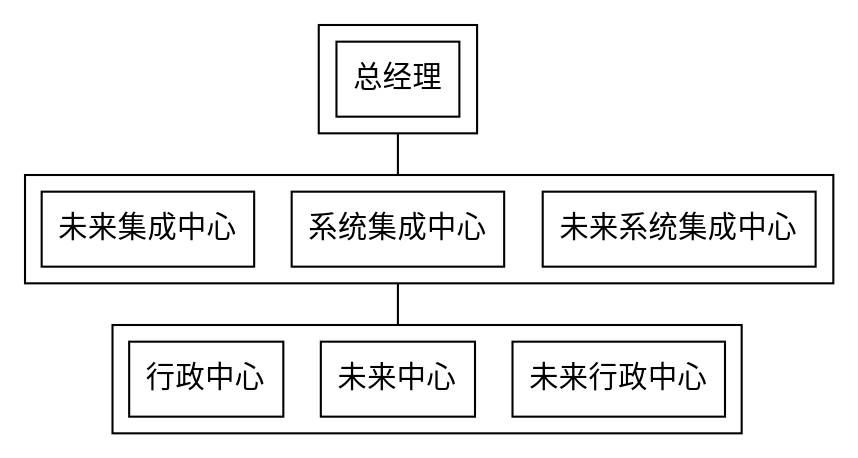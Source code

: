 // graph
graph {
	graph [rank=max]
	center=true compound=true rankdir=TB
	subgraph cluster00000 {
		graph [center=true ordering=out rank=max rankdir=LR]
		node [fontname=KaiTi shape=box]
		color=black compound=true
		"总经理" [label="总经理"]
	}
	subgraph cluster00001 {
		graph [center=true ordering=out rank=max rankdir=LR]
		node [fontname=KaiTi shape=box]
		color=black compound=true
		"未来系统集成中心" [label="未来系统集成中心"]
		"系统集成中心" [label="系统集成中心"]
		"未来集成中心" [label="未来集成中心"]
	}
	subgraph cluster00002 {
		graph [center=true ordering=out rank=max rankdir=LR]
		node [fontname=KaiTi shape=box]
		color=black compound=true
		"未来行政中心" [label="未来行政中心"]
		"未来中心" [label="未来中心"]
		"行政中心" [label="行政中心"]
	}
	"总经理" -- "系统集成中心" [lhead=cluster00001 ltail=cluster00000]
	"系统集成中心" -- "未来中心" [lhead=cluster00002 ltail=cluster00001]
}
